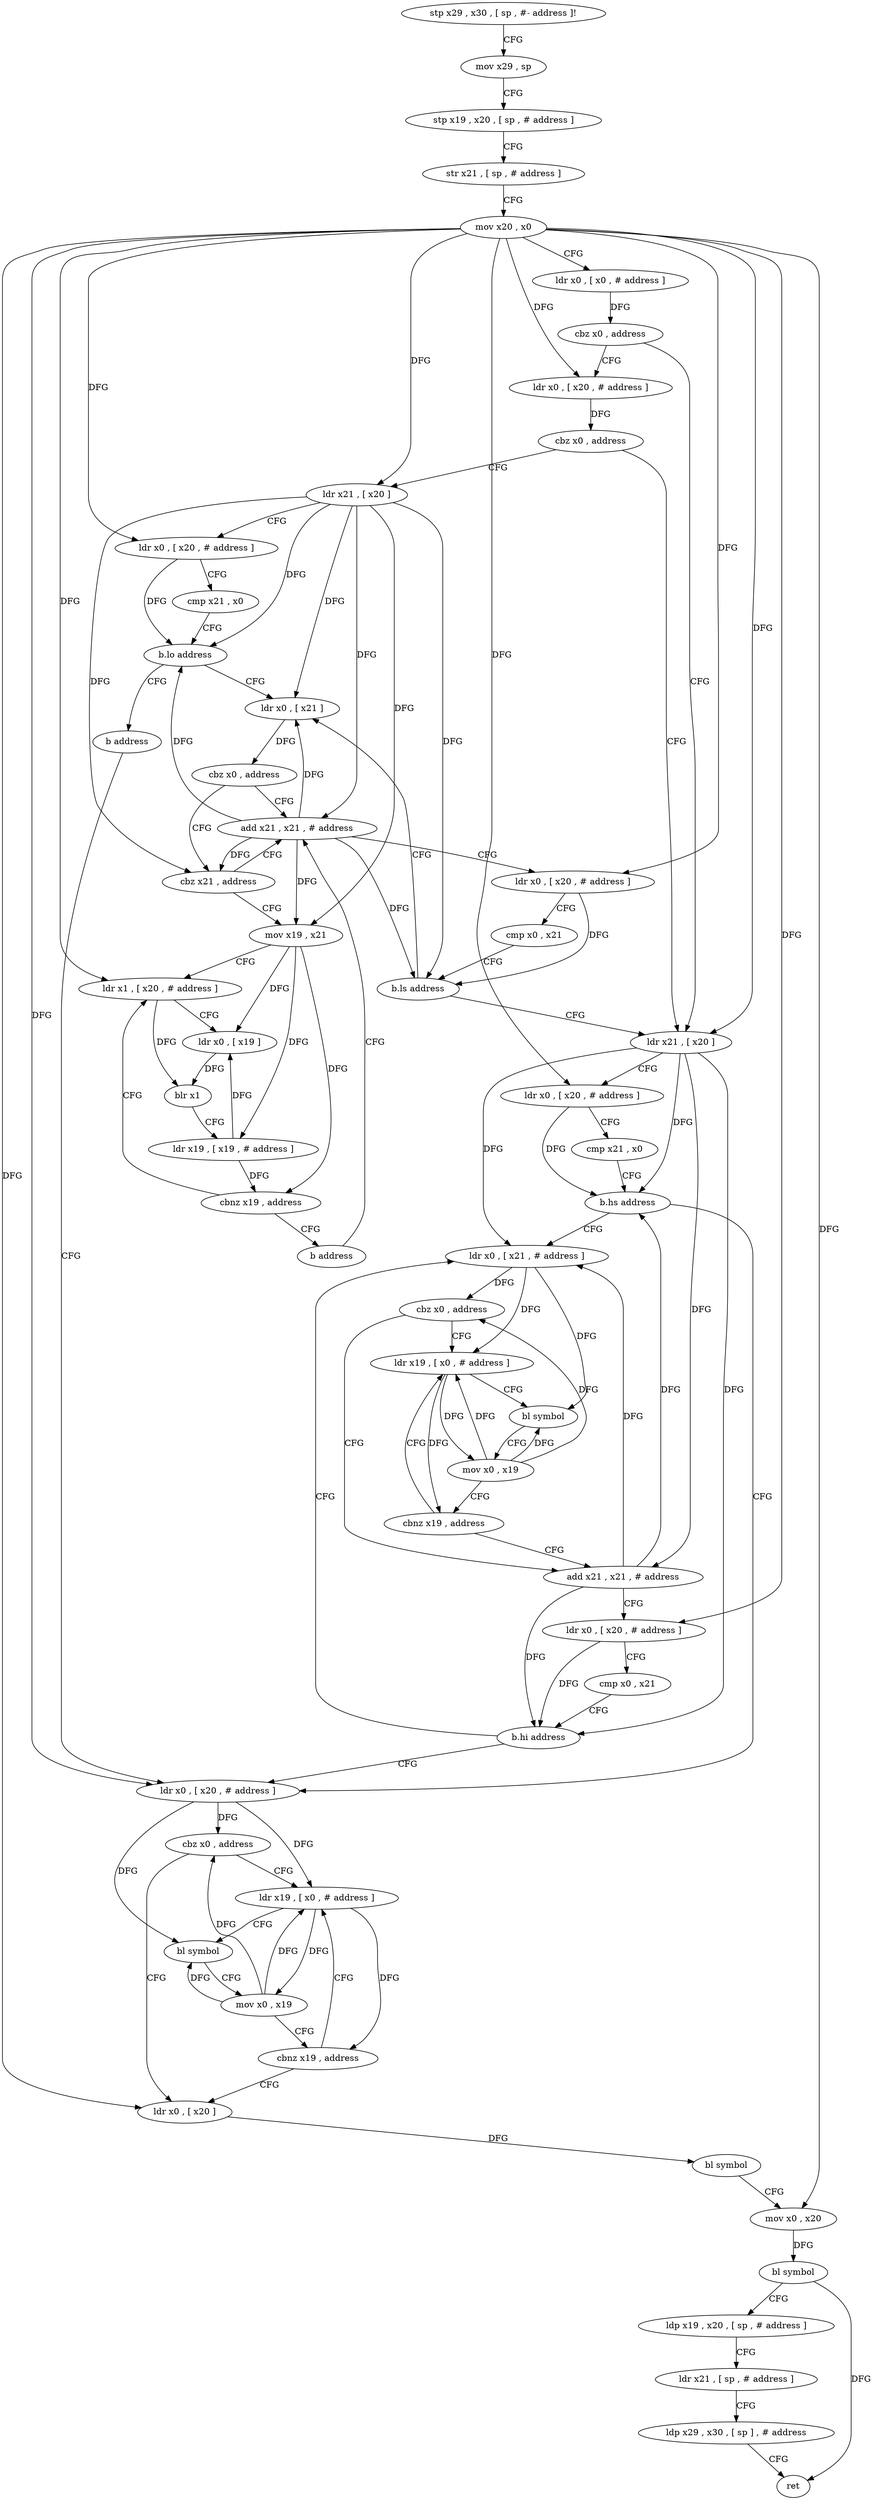 digraph "func" {
"4283108" [label = "stp x29 , x30 , [ sp , #- address ]!" ]
"4283112" [label = "mov x29 , sp" ]
"4283116" [label = "stp x19 , x20 , [ sp , # address ]" ]
"4283120" [label = "str x21 , [ sp , # address ]" ]
"4283124" [label = "mov x20 , x0" ]
"4283128" [label = "ldr x0 , [ x0 , # address ]" ]
"4283132" [label = "cbz x0 , address" ]
"4283220" [label = "ldr x21 , [ x20 ]" ]
"4283136" [label = "ldr x0 , [ x20 , # address ]" ]
"4283224" [label = "ldr x0 , [ x20 , # address ]" ]
"4283228" [label = "cmp x21 , x0" ]
"4283232" [label = "b.hs address" ]
"4283276" [label = "ldr x0 , [ x20 , # address ]" ]
"4283236" [label = "ldr x0 , [ x21 , # address ]" ]
"4283140" [label = "cbz x0 , address" ]
"4283144" [label = "ldr x21 , [ x20 ]" ]
"4283280" [label = "cbz x0 , address" ]
"4283300" [label = "ldr x0 , [ x20 ]" ]
"4283284" [label = "ldr x19 , [ x0 , # address ]" ]
"4283240" [label = "cbz x0 , address" ]
"4283260" [label = "add x21 , x21 , # address" ]
"4283244" [label = "ldr x19 , [ x0 , # address ]" ]
"4283148" [label = "ldr x0 , [ x20 , # address ]" ]
"4283152" [label = "cmp x21 , x0" ]
"4283156" [label = "b.lo address" ]
"4283180" [label = "ldr x0 , [ x21 ]" ]
"4283160" [label = "b address" ]
"4283304" [label = "bl symbol" ]
"4283308" [label = "mov x0 , x20" ]
"4283312" [label = "bl symbol" ]
"4283316" [label = "ldp x19 , x20 , [ sp , # address ]" ]
"4283320" [label = "ldr x21 , [ sp , # address ]" ]
"4283324" [label = "ldp x29 , x30 , [ sp ] , # address" ]
"4283328" [label = "ret" ]
"4283288" [label = "bl symbol" ]
"4283292" [label = "mov x0 , x19" ]
"4283296" [label = "cbnz x19 , address" ]
"4283264" [label = "ldr x0 , [ x20 , # address ]" ]
"4283268" [label = "cmp x0 , x21" ]
"4283272" [label = "b.hi address" ]
"4283248" [label = "bl symbol" ]
"4283252" [label = "mov x0 , x19" ]
"4283256" [label = "cbnz x19 , address" ]
"4283184" [label = "cbz x0 , address" ]
"4283164" [label = "add x21 , x21 , # address" ]
"4283188" [label = "cbz x21 , address" ]
"4283168" [label = "ldr x0 , [ x20 , # address ]" ]
"4283172" [label = "cmp x0 , x21" ]
"4283176" [label = "b.ls address" ]
"4283192" [label = "mov x19 , x21" ]
"4283196" [label = "ldr x1 , [ x20 , # address ]" ]
"4283200" [label = "ldr x0 , [ x19 ]" ]
"4283204" [label = "blr x1" ]
"4283208" [label = "ldr x19 , [ x19 , # address ]" ]
"4283212" [label = "cbnz x19 , address" ]
"4283216" [label = "b address" ]
"4283108" -> "4283112" [ label = "CFG" ]
"4283112" -> "4283116" [ label = "CFG" ]
"4283116" -> "4283120" [ label = "CFG" ]
"4283120" -> "4283124" [ label = "CFG" ]
"4283124" -> "4283128" [ label = "CFG" ]
"4283124" -> "4283220" [ label = "DFG" ]
"4283124" -> "4283224" [ label = "DFG" ]
"4283124" -> "4283136" [ label = "DFG" ]
"4283124" -> "4283276" [ label = "DFG" ]
"4283124" -> "4283144" [ label = "DFG" ]
"4283124" -> "4283148" [ label = "DFG" ]
"4283124" -> "4283300" [ label = "DFG" ]
"4283124" -> "4283308" [ label = "DFG" ]
"4283124" -> "4283264" [ label = "DFG" ]
"4283124" -> "4283168" [ label = "DFG" ]
"4283124" -> "4283196" [ label = "DFG" ]
"4283128" -> "4283132" [ label = "DFG" ]
"4283132" -> "4283220" [ label = "CFG" ]
"4283132" -> "4283136" [ label = "CFG" ]
"4283220" -> "4283224" [ label = "CFG" ]
"4283220" -> "4283232" [ label = "DFG" ]
"4283220" -> "4283236" [ label = "DFG" ]
"4283220" -> "4283260" [ label = "DFG" ]
"4283220" -> "4283272" [ label = "DFG" ]
"4283136" -> "4283140" [ label = "DFG" ]
"4283224" -> "4283228" [ label = "CFG" ]
"4283224" -> "4283232" [ label = "DFG" ]
"4283228" -> "4283232" [ label = "CFG" ]
"4283232" -> "4283276" [ label = "CFG" ]
"4283232" -> "4283236" [ label = "CFG" ]
"4283276" -> "4283280" [ label = "DFG" ]
"4283276" -> "4283284" [ label = "DFG" ]
"4283276" -> "4283288" [ label = "DFG" ]
"4283236" -> "4283240" [ label = "DFG" ]
"4283236" -> "4283244" [ label = "DFG" ]
"4283236" -> "4283248" [ label = "DFG" ]
"4283140" -> "4283220" [ label = "CFG" ]
"4283140" -> "4283144" [ label = "CFG" ]
"4283144" -> "4283148" [ label = "CFG" ]
"4283144" -> "4283156" [ label = "DFG" ]
"4283144" -> "4283180" [ label = "DFG" ]
"4283144" -> "4283164" [ label = "DFG" ]
"4283144" -> "4283176" [ label = "DFG" ]
"4283144" -> "4283188" [ label = "DFG" ]
"4283144" -> "4283192" [ label = "DFG" ]
"4283280" -> "4283300" [ label = "CFG" ]
"4283280" -> "4283284" [ label = "CFG" ]
"4283300" -> "4283304" [ label = "DFG" ]
"4283284" -> "4283288" [ label = "CFG" ]
"4283284" -> "4283292" [ label = "DFG" ]
"4283284" -> "4283296" [ label = "DFG" ]
"4283240" -> "4283260" [ label = "CFG" ]
"4283240" -> "4283244" [ label = "CFG" ]
"4283260" -> "4283264" [ label = "CFG" ]
"4283260" -> "4283236" [ label = "DFG" ]
"4283260" -> "4283232" [ label = "DFG" ]
"4283260" -> "4283272" [ label = "DFG" ]
"4283244" -> "4283248" [ label = "CFG" ]
"4283244" -> "4283252" [ label = "DFG" ]
"4283244" -> "4283256" [ label = "DFG" ]
"4283148" -> "4283152" [ label = "CFG" ]
"4283148" -> "4283156" [ label = "DFG" ]
"4283152" -> "4283156" [ label = "CFG" ]
"4283156" -> "4283180" [ label = "CFG" ]
"4283156" -> "4283160" [ label = "CFG" ]
"4283180" -> "4283184" [ label = "DFG" ]
"4283160" -> "4283276" [ label = "CFG" ]
"4283304" -> "4283308" [ label = "CFG" ]
"4283308" -> "4283312" [ label = "DFG" ]
"4283312" -> "4283316" [ label = "CFG" ]
"4283312" -> "4283328" [ label = "DFG" ]
"4283316" -> "4283320" [ label = "CFG" ]
"4283320" -> "4283324" [ label = "CFG" ]
"4283324" -> "4283328" [ label = "CFG" ]
"4283288" -> "4283292" [ label = "CFG" ]
"4283292" -> "4283296" [ label = "CFG" ]
"4283292" -> "4283280" [ label = "DFG" ]
"4283292" -> "4283284" [ label = "DFG" ]
"4283292" -> "4283288" [ label = "DFG" ]
"4283296" -> "4283284" [ label = "CFG" ]
"4283296" -> "4283300" [ label = "CFG" ]
"4283264" -> "4283268" [ label = "CFG" ]
"4283264" -> "4283272" [ label = "DFG" ]
"4283268" -> "4283272" [ label = "CFG" ]
"4283272" -> "4283236" [ label = "CFG" ]
"4283272" -> "4283276" [ label = "CFG" ]
"4283248" -> "4283252" [ label = "CFG" ]
"4283252" -> "4283256" [ label = "CFG" ]
"4283252" -> "4283240" [ label = "DFG" ]
"4283252" -> "4283244" [ label = "DFG" ]
"4283252" -> "4283248" [ label = "DFG" ]
"4283256" -> "4283244" [ label = "CFG" ]
"4283256" -> "4283260" [ label = "CFG" ]
"4283184" -> "4283164" [ label = "CFG" ]
"4283184" -> "4283188" [ label = "CFG" ]
"4283164" -> "4283168" [ label = "CFG" ]
"4283164" -> "4283180" [ label = "DFG" ]
"4283164" -> "4283156" [ label = "DFG" ]
"4283164" -> "4283176" [ label = "DFG" ]
"4283164" -> "4283188" [ label = "DFG" ]
"4283164" -> "4283192" [ label = "DFG" ]
"4283188" -> "4283164" [ label = "CFG" ]
"4283188" -> "4283192" [ label = "CFG" ]
"4283168" -> "4283172" [ label = "CFG" ]
"4283168" -> "4283176" [ label = "DFG" ]
"4283172" -> "4283176" [ label = "CFG" ]
"4283176" -> "4283220" [ label = "CFG" ]
"4283176" -> "4283180" [ label = "CFG" ]
"4283192" -> "4283196" [ label = "CFG" ]
"4283192" -> "4283200" [ label = "DFG" ]
"4283192" -> "4283208" [ label = "DFG" ]
"4283192" -> "4283212" [ label = "DFG" ]
"4283196" -> "4283200" [ label = "CFG" ]
"4283196" -> "4283204" [ label = "DFG" ]
"4283200" -> "4283204" [ label = "DFG" ]
"4283204" -> "4283208" [ label = "CFG" ]
"4283208" -> "4283212" [ label = "DFG" ]
"4283208" -> "4283200" [ label = "DFG" ]
"4283212" -> "4283196" [ label = "CFG" ]
"4283212" -> "4283216" [ label = "CFG" ]
"4283216" -> "4283164" [ label = "CFG" ]
}
